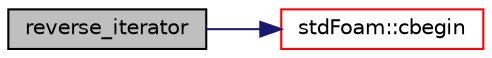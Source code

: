 digraph "reverse_iterator"
{
  bgcolor="transparent";
  edge [fontname="Helvetica",fontsize="10",labelfontname="Helvetica",labelfontsize="10"];
  node [fontname="Helvetica",fontsize="10",shape=record];
  rankdir="LR";
  Node1 [label="reverse_iterator",height=0.2,width=0.4,color="black", fillcolor="grey75", style="filled" fontcolor="black"];
  Node1 -> Node2 [color="midnightblue",fontsize="10",style="solid",fontname="Helvetica"];
  Node2 [label="stdFoam::cbegin",height=0.2,width=0.4,color="red",URL="$namespacestdFoam.html#a8fe692ebcdd2dc61f556a5a9d7d237b7",tooltip="Return const_iterator to the beginning of the container c. "];
}

